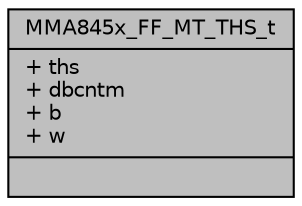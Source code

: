 digraph "MMA845x_FF_MT_THS_t"
{
  edge [fontname="Helvetica",fontsize="10",labelfontname="Helvetica",labelfontsize="10"];
  node [fontname="Helvetica",fontsize="10",shape=record];
  Node1 [label="{MMA845x_FF_MT_THS_t\n|+ ths\l+ dbcntm\l+ b\l+ w\l|}",height=0.2,width=0.4,color="black", fillcolor="grey75", style="filled", fontcolor="black"];
}
